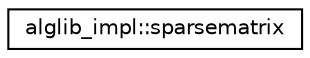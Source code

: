digraph "Graphical Class Hierarchy"
{
  edge [fontname="Helvetica",fontsize="10",labelfontname="Helvetica",labelfontsize="10"];
  node [fontname="Helvetica",fontsize="10",shape=record];
  rankdir="LR";
  Node0 [label="alglib_impl::sparsematrix",height=0.2,width=0.4,color="black", fillcolor="white", style="filled",URL="$structalglib__impl_1_1sparsematrix.html"];
}

